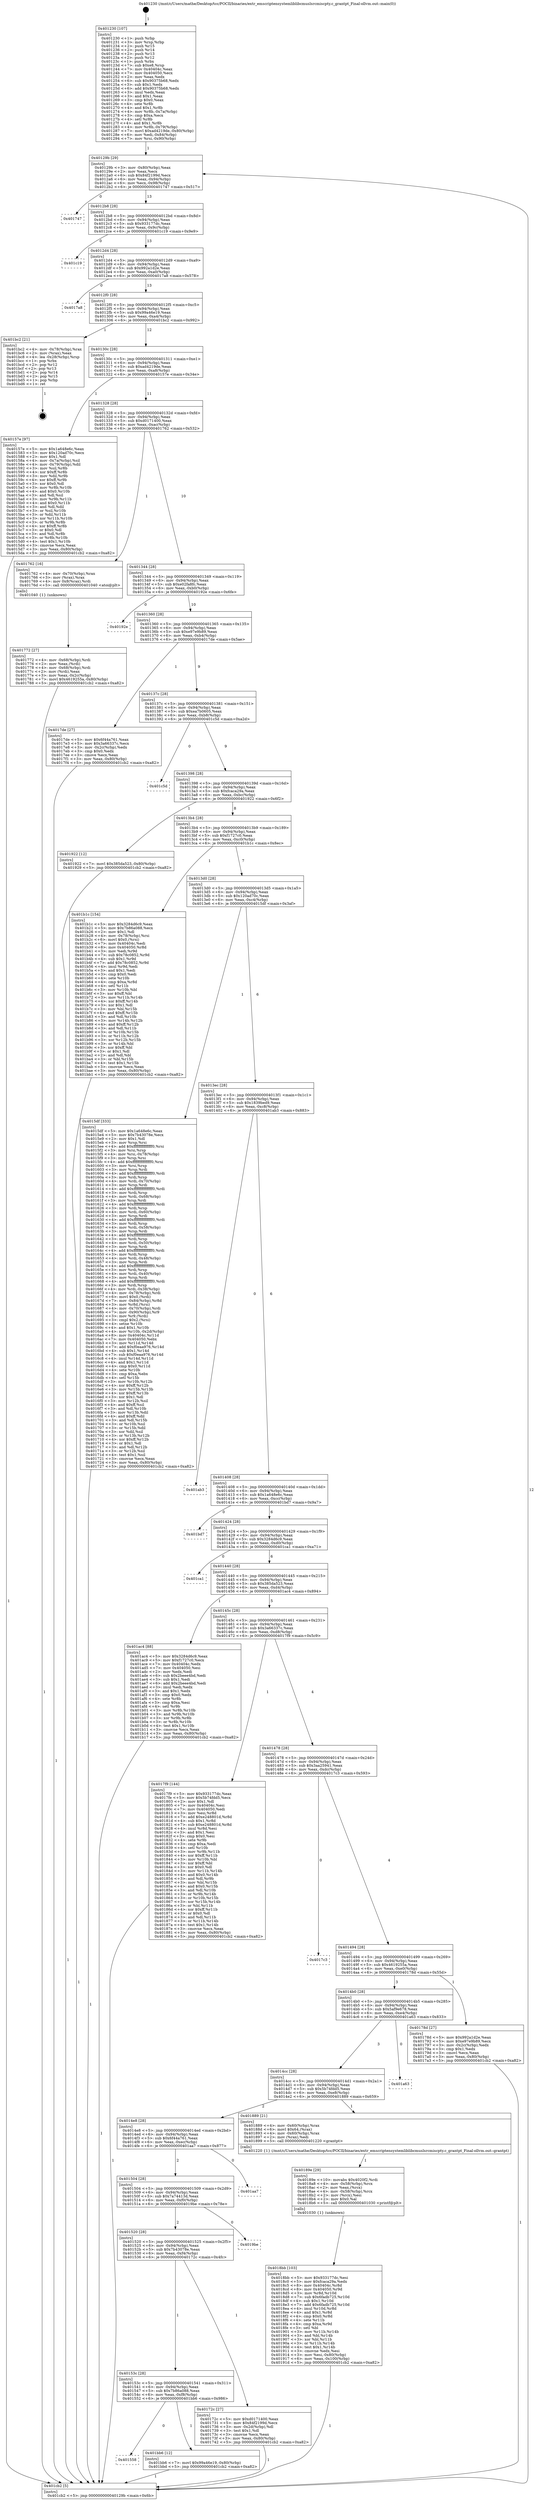 digraph "0x401230" {
  label = "0x401230 (/mnt/c/Users/mathe/Desktop/tcc/POCII/binaries/extr_emscriptensystemliblibcmuslsrcmiscpty.c_grantpt_Final-ollvm.out::main(0))"
  labelloc = "t"
  node[shape=record]

  Entry [label="",width=0.3,height=0.3,shape=circle,fillcolor=black,style=filled]
  "0x40129b" [label="{
     0x40129b [29]\l
     | [instrs]\l
     &nbsp;&nbsp;0x40129b \<+3\>: mov -0x80(%rbp),%eax\l
     &nbsp;&nbsp;0x40129e \<+2\>: mov %eax,%ecx\l
     &nbsp;&nbsp;0x4012a0 \<+6\>: sub $0x84f2199d,%ecx\l
     &nbsp;&nbsp;0x4012a6 \<+6\>: mov %eax,-0x94(%rbp)\l
     &nbsp;&nbsp;0x4012ac \<+6\>: mov %ecx,-0x98(%rbp)\l
     &nbsp;&nbsp;0x4012b2 \<+6\>: je 0000000000401747 \<main+0x517\>\l
  }"]
  "0x401747" [label="{
     0x401747\l
  }", style=dashed]
  "0x4012b8" [label="{
     0x4012b8 [28]\l
     | [instrs]\l
     &nbsp;&nbsp;0x4012b8 \<+5\>: jmp 00000000004012bd \<main+0x8d\>\l
     &nbsp;&nbsp;0x4012bd \<+6\>: mov -0x94(%rbp),%eax\l
     &nbsp;&nbsp;0x4012c3 \<+5\>: sub $0x933177dc,%eax\l
     &nbsp;&nbsp;0x4012c8 \<+6\>: mov %eax,-0x9c(%rbp)\l
     &nbsp;&nbsp;0x4012ce \<+6\>: je 0000000000401c19 \<main+0x9e9\>\l
  }"]
  Exit [label="",width=0.3,height=0.3,shape=circle,fillcolor=black,style=filled,peripheries=2]
  "0x401c19" [label="{
     0x401c19\l
  }", style=dashed]
  "0x4012d4" [label="{
     0x4012d4 [28]\l
     | [instrs]\l
     &nbsp;&nbsp;0x4012d4 \<+5\>: jmp 00000000004012d9 \<main+0xa9\>\l
     &nbsp;&nbsp;0x4012d9 \<+6\>: mov -0x94(%rbp),%eax\l
     &nbsp;&nbsp;0x4012df \<+5\>: sub $0x992a1d2e,%eax\l
     &nbsp;&nbsp;0x4012e4 \<+6\>: mov %eax,-0xa0(%rbp)\l
     &nbsp;&nbsp;0x4012ea \<+6\>: je 00000000004017a8 \<main+0x578\>\l
  }"]
  "0x401558" [label="{
     0x401558\l
  }", style=dashed]
  "0x4017a8" [label="{
     0x4017a8\l
  }", style=dashed]
  "0x4012f0" [label="{
     0x4012f0 [28]\l
     | [instrs]\l
     &nbsp;&nbsp;0x4012f0 \<+5\>: jmp 00000000004012f5 \<main+0xc5\>\l
     &nbsp;&nbsp;0x4012f5 \<+6\>: mov -0x94(%rbp),%eax\l
     &nbsp;&nbsp;0x4012fb \<+5\>: sub $0x99a46e19,%eax\l
     &nbsp;&nbsp;0x401300 \<+6\>: mov %eax,-0xa4(%rbp)\l
     &nbsp;&nbsp;0x401306 \<+6\>: je 0000000000401bc2 \<main+0x992\>\l
  }"]
  "0x401bb6" [label="{
     0x401bb6 [12]\l
     | [instrs]\l
     &nbsp;&nbsp;0x401bb6 \<+7\>: movl $0x99a46e19,-0x80(%rbp)\l
     &nbsp;&nbsp;0x401bbd \<+5\>: jmp 0000000000401cb2 \<main+0xa82\>\l
  }"]
  "0x401bc2" [label="{
     0x401bc2 [21]\l
     | [instrs]\l
     &nbsp;&nbsp;0x401bc2 \<+4\>: mov -0x78(%rbp),%rax\l
     &nbsp;&nbsp;0x401bc6 \<+2\>: mov (%rax),%eax\l
     &nbsp;&nbsp;0x401bc8 \<+4\>: lea -0x28(%rbp),%rsp\l
     &nbsp;&nbsp;0x401bcc \<+1\>: pop %rbx\l
     &nbsp;&nbsp;0x401bcd \<+2\>: pop %r12\l
     &nbsp;&nbsp;0x401bcf \<+2\>: pop %r13\l
     &nbsp;&nbsp;0x401bd1 \<+2\>: pop %r14\l
     &nbsp;&nbsp;0x401bd3 \<+2\>: pop %r15\l
     &nbsp;&nbsp;0x401bd5 \<+1\>: pop %rbp\l
     &nbsp;&nbsp;0x401bd6 \<+1\>: ret\l
  }"]
  "0x40130c" [label="{
     0x40130c [28]\l
     | [instrs]\l
     &nbsp;&nbsp;0x40130c \<+5\>: jmp 0000000000401311 \<main+0xe1\>\l
     &nbsp;&nbsp;0x401311 \<+6\>: mov -0x94(%rbp),%eax\l
     &nbsp;&nbsp;0x401317 \<+5\>: sub $0xad4219de,%eax\l
     &nbsp;&nbsp;0x40131c \<+6\>: mov %eax,-0xa8(%rbp)\l
     &nbsp;&nbsp;0x401322 \<+6\>: je 000000000040157e \<main+0x34e\>\l
  }"]
  "0x4018bb" [label="{
     0x4018bb [103]\l
     | [instrs]\l
     &nbsp;&nbsp;0x4018bb \<+5\>: mov $0x933177dc,%esi\l
     &nbsp;&nbsp;0x4018c0 \<+5\>: mov $0xfcaca29a,%edx\l
     &nbsp;&nbsp;0x4018c5 \<+8\>: mov 0x40404c,%r8d\l
     &nbsp;&nbsp;0x4018cd \<+8\>: mov 0x404050,%r9d\l
     &nbsp;&nbsp;0x4018d5 \<+3\>: mov %r8d,%r10d\l
     &nbsp;&nbsp;0x4018d8 \<+7\>: sub $0x6fadb725,%r10d\l
     &nbsp;&nbsp;0x4018df \<+4\>: sub $0x1,%r10d\l
     &nbsp;&nbsp;0x4018e3 \<+7\>: add $0x6fadb725,%r10d\l
     &nbsp;&nbsp;0x4018ea \<+4\>: imul %r10d,%r8d\l
     &nbsp;&nbsp;0x4018ee \<+4\>: and $0x1,%r8d\l
     &nbsp;&nbsp;0x4018f2 \<+4\>: cmp $0x0,%r8d\l
     &nbsp;&nbsp;0x4018f6 \<+4\>: sete %r11b\l
     &nbsp;&nbsp;0x4018fa \<+4\>: cmp $0xa,%r9d\l
     &nbsp;&nbsp;0x4018fe \<+3\>: setl %bl\l
     &nbsp;&nbsp;0x401901 \<+3\>: mov %r11b,%r14b\l
     &nbsp;&nbsp;0x401904 \<+3\>: and %bl,%r14b\l
     &nbsp;&nbsp;0x401907 \<+3\>: xor %bl,%r11b\l
     &nbsp;&nbsp;0x40190a \<+3\>: or %r11b,%r14b\l
     &nbsp;&nbsp;0x40190d \<+4\>: test $0x1,%r14b\l
     &nbsp;&nbsp;0x401911 \<+3\>: cmovne %edx,%esi\l
     &nbsp;&nbsp;0x401914 \<+3\>: mov %esi,-0x80(%rbp)\l
     &nbsp;&nbsp;0x401917 \<+6\>: mov %eax,-0x100(%rbp)\l
     &nbsp;&nbsp;0x40191d \<+5\>: jmp 0000000000401cb2 \<main+0xa82\>\l
  }"]
  "0x40157e" [label="{
     0x40157e [97]\l
     | [instrs]\l
     &nbsp;&nbsp;0x40157e \<+5\>: mov $0x1a648e6c,%eax\l
     &nbsp;&nbsp;0x401583 \<+5\>: mov $0x120ad70c,%ecx\l
     &nbsp;&nbsp;0x401588 \<+2\>: mov $0x1,%dl\l
     &nbsp;&nbsp;0x40158a \<+4\>: mov -0x7a(%rbp),%sil\l
     &nbsp;&nbsp;0x40158e \<+4\>: mov -0x79(%rbp),%dil\l
     &nbsp;&nbsp;0x401592 \<+3\>: mov %sil,%r8b\l
     &nbsp;&nbsp;0x401595 \<+4\>: xor $0xff,%r8b\l
     &nbsp;&nbsp;0x401599 \<+3\>: mov %dil,%r9b\l
     &nbsp;&nbsp;0x40159c \<+4\>: xor $0xff,%r9b\l
     &nbsp;&nbsp;0x4015a0 \<+3\>: xor $0x0,%dl\l
     &nbsp;&nbsp;0x4015a3 \<+3\>: mov %r8b,%r10b\l
     &nbsp;&nbsp;0x4015a6 \<+4\>: and $0x0,%r10b\l
     &nbsp;&nbsp;0x4015aa \<+3\>: and %dl,%sil\l
     &nbsp;&nbsp;0x4015ad \<+3\>: mov %r9b,%r11b\l
     &nbsp;&nbsp;0x4015b0 \<+4\>: and $0x0,%r11b\l
     &nbsp;&nbsp;0x4015b4 \<+3\>: and %dl,%dil\l
     &nbsp;&nbsp;0x4015b7 \<+3\>: or %sil,%r10b\l
     &nbsp;&nbsp;0x4015ba \<+3\>: or %dil,%r11b\l
     &nbsp;&nbsp;0x4015bd \<+3\>: xor %r11b,%r10b\l
     &nbsp;&nbsp;0x4015c0 \<+3\>: or %r9b,%r8b\l
     &nbsp;&nbsp;0x4015c3 \<+4\>: xor $0xff,%r8b\l
     &nbsp;&nbsp;0x4015c7 \<+3\>: or $0x0,%dl\l
     &nbsp;&nbsp;0x4015ca \<+3\>: and %dl,%r8b\l
     &nbsp;&nbsp;0x4015cd \<+3\>: or %r8b,%r10b\l
     &nbsp;&nbsp;0x4015d0 \<+4\>: test $0x1,%r10b\l
     &nbsp;&nbsp;0x4015d4 \<+3\>: cmovne %ecx,%eax\l
     &nbsp;&nbsp;0x4015d7 \<+3\>: mov %eax,-0x80(%rbp)\l
     &nbsp;&nbsp;0x4015da \<+5\>: jmp 0000000000401cb2 \<main+0xa82\>\l
  }"]
  "0x401328" [label="{
     0x401328 [28]\l
     | [instrs]\l
     &nbsp;&nbsp;0x401328 \<+5\>: jmp 000000000040132d \<main+0xfd\>\l
     &nbsp;&nbsp;0x40132d \<+6\>: mov -0x94(%rbp),%eax\l
     &nbsp;&nbsp;0x401333 \<+5\>: sub $0xd0171400,%eax\l
     &nbsp;&nbsp;0x401338 \<+6\>: mov %eax,-0xac(%rbp)\l
     &nbsp;&nbsp;0x40133e \<+6\>: je 0000000000401762 \<main+0x532\>\l
  }"]
  "0x401cb2" [label="{
     0x401cb2 [5]\l
     | [instrs]\l
     &nbsp;&nbsp;0x401cb2 \<+5\>: jmp 000000000040129b \<main+0x6b\>\l
  }"]
  "0x401230" [label="{
     0x401230 [107]\l
     | [instrs]\l
     &nbsp;&nbsp;0x401230 \<+1\>: push %rbp\l
     &nbsp;&nbsp;0x401231 \<+3\>: mov %rsp,%rbp\l
     &nbsp;&nbsp;0x401234 \<+2\>: push %r15\l
     &nbsp;&nbsp;0x401236 \<+2\>: push %r14\l
     &nbsp;&nbsp;0x401238 \<+2\>: push %r13\l
     &nbsp;&nbsp;0x40123a \<+2\>: push %r12\l
     &nbsp;&nbsp;0x40123c \<+1\>: push %rbx\l
     &nbsp;&nbsp;0x40123d \<+7\>: sub $0xe8,%rsp\l
     &nbsp;&nbsp;0x401244 \<+7\>: mov 0x40404c,%eax\l
     &nbsp;&nbsp;0x40124b \<+7\>: mov 0x404050,%ecx\l
     &nbsp;&nbsp;0x401252 \<+2\>: mov %eax,%edx\l
     &nbsp;&nbsp;0x401254 \<+6\>: sub $0x90375b68,%edx\l
     &nbsp;&nbsp;0x40125a \<+3\>: sub $0x1,%edx\l
     &nbsp;&nbsp;0x40125d \<+6\>: add $0x90375b68,%edx\l
     &nbsp;&nbsp;0x401263 \<+3\>: imul %edx,%eax\l
     &nbsp;&nbsp;0x401266 \<+3\>: and $0x1,%eax\l
     &nbsp;&nbsp;0x401269 \<+3\>: cmp $0x0,%eax\l
     &nbsp;&nbsp;0x40126c \<+4\>: sete %r8b\l
     &nbsp;&nbsp;0x401270 \<+4\>: and $0x1,%r8b\l
     &nbsp;&nbsp;0x401274 \<+4\>: mov %r8b,-0x7a(%rbp)\l
     &nbsp;&nbsp;0x401278 \<+3\>: cmp $0xa,%ecx\l
     &nbsp;&nbsp;0x40127b \<+4\>: setl %r8b\l
     &nbsp;&nbsp;0x40127f \<+4\>: and $0x1,%r8b\l
     &nbsp;&nbsp;0x401283 \<+4\>: mov %r8b,-0x79(%rbp)\l
     &nbsp;&nbsp;0x401287 \<+7\>: movl $0xad4219de,-0x80(%rbp)\l
     &nbsp;&nbsp;0x40128e \<+6\>: mov %edi,-0x84(%rbp)\l
     &nbsp;&nbsp;0x401294 \<+7\>: mov %rsi,-0x90(%rbp)\l
  }"]
  "0x40189e" [label="{
     0x40189e [29]\l
     | [instrs]\l
     &nbsp;&nbsp;0x40189e \<+10\>: movabs $0x4020f2,%rdi\l
     &nbsp;&nbsp;0x4018a8 \<+4\>: mov -0x58(%rbp),%rcx\l
     &nbsp;&nbsp;0x4018ac \<+2\>: mov %eax,(%rcx)\l
     &nbsp;&nbsp;0x4018ae \<+4\>: mov -0x58(%rbp),%rcx\l
     &nbsp;&nbsp;0x4018b2 \<+2\>: mov (%rcx),%esi\l
     &nbsp;&nbsp;0x4018b4 \<+2\>: mov $0x0,%al\l
     &nbsp;&nbsp;0x4018b6 \<+5\>: call 0000000000401030 \<printf@plt\>\l
     | [calls]\l
     &nbsp;&nbsp;0x401030 \{1\} (unknown)\l
  }"]
  "0x401762" [label="{
     0x401762 [16]\l
     | [instrs]\l
     &nbsp;&nbsp;0x401762 \<+4\>: mov -0x70(%rbp),%rax\l
     &nbsp;&nbsp;0x401766 \<+3\>: mov (%rax),%rax\l
     &nbsp;&nbsp;0x401769 \<+4\>: mov 0x8(%rax),%rdi\l
     &nbsp;&nbsp;0x40176d \<+5\>: call 0000000000401040 \<atoi@plt\>\l
     | [calls]\l
     &nbsp;&nbsp;0x401040 \{1\} (unknown)\l
  }"]
  "0x401344" [label="{
     0x401344 [28]\l
     | [instrs]\l
     &nbsp;&nbsp;0x401344 \<+5\>: jmp 0000000000401349 \<main+0x119\>\l
     &nbsp;&nbsp;0x401349 \<+6\>: mov -0x94(%rbp),%eax\l
     &nbsp;&nbsp;0x40134f \<+5\>: sub $0xe02fa8fc,%eax\l
     &nbsp;&nbsp;0x401354 \<+6\>: mov %eax,-0xb0(%rbp)\l
     &nbsp;&nbsp;0x40135a \<+6\>: je 000000000040192e \<main+0x6fe\>\l
  }"]
  "0x401772" [label="{
     0x401772 [27]\l
     | [instrs]\l
     &nbsp;&nbsp;0x401772 \<+4\>: mov -0x68(%rbp),%rdi\l
     &nbsp;&nbsp;0x401776 \<+2\>: mov %eax,(%rdi)\l
     &nbsp;&nbsp;0x401778 \<+4\>: mov -0x68(%rbp),%rdi\l
     &nbsp;&nbsp;0x40177c \<+2\>: mov (%rdi),%eax\l
     &nbsp;&nbsp;0x40177e \<+3\>: mov %eax,-0x2c(%rbp)\l
     &nbsp;&nbsp;0x401781 \<+7\>: movl $0x4619255a,-0x80(%rbp)\l
     &nbsp;&nbsp;0x401788 \<+5\>: jmp 0000000000401cb2 \<main+0xa82\>\l
  }"]
  "0x40192e" [label="{
     0x40192e\l
  }", style=dashed]
  "0x401360" [label="{
     0x401360 [28]\l
     | [instrs]\l
     &nbsp;&nbsp;0x401360 \<+5\>: jmp 0000000000401365 \<main+0x135\>\l
     &nbsp;&nbsp;0x401365 \<+6\>: mov -0x94(%rbp),%eax\l
     &nbsp;&nbsp;0x40136b \<+5\>: sub $0xe97e9b89,%eax\l
     &nbsp;&nbsp;0x401370 \<+6\>: mov %eax,-0xb4(%rbp)\l
     &nbsp;&nbsp;0x401376 \<+6\>: je 00000000004017de \<main+0x5ae\>\l
  }"]
  "0x40153c" [label="{
     0x40153c [28]\l
     | [instrs]\l
     &nbsp;&nbsp;0x40153c \<+5\>: jmp 0000000000401541 \<main+0x311\>\l
     &nbsp;&nbsp;0x401541 \<+6\>: mov -0x94(%rbp),%eax\l
     &nbsp;&nbsp;0x401547 \<+5\>: sub $0x7b86a088,%eax\l
     &nbsp;&nbsp;0x40154c \<+6\>: mov %eax,-0xf8(%rbp)\l
     &nbsp;&nbsp;0x401552 \<+6\>: je 0000000000401bb6 \<main+0x986\>\l
  }"]
  "0x4017de" [label="{
     0x4017de [27]\l
     | [instrs]\l
     &nbsp;&nbsp;0x4017de \<+5\>: mov $0x6f44a761,%eax\l
     &nbsp;&nbsp;0x4017e3 \<+5\>: mov $0x3a66337c,%ecx\l
     &nbsp;&nbsp;0x4017e8 \<+3\>: mov -0x2c(%rbp),%edx\l
     &nbsp;&nbsp;0x4017eb \<+3\>: cmp $0x0,%edx\l
     &nbsp;&nbsp;0x4017ee \<+3\>: cmove %ecx,%eax\l
     &nbsp;&nbsp;0x4017f1 \<+3\>: mov %eax,-0x80(%rbp)\l
     &nbsp;&nbsp;0x4017f4 \<+5\>: jmp 0000000000401cb2 \<main+0xa82\>\l
  }"]
  "0x40137c" [label="{
     0x40137c [28]\l
     | [instrs]\l
     &nbsp;&nbsp;0x40137c \<+5\>: jmp 0000000000401381 \<main+0x151\>\l
     &nbsp;&nbsp;0x401381 \<+6\>: mov -0x94(%rbp),%eax\l
     &nbsp;&nbsp;0x401387 \<+5\>: sub $0xea7b0605,%eax\l
     &nbsp;&nbsp;0x40138c \<+6\>: mov %eax,-0xb8(%rbp)\l
     &nbsp;&nbsp;0x401392 \<+6\>: je 0000000000401c5d \<main+0xa2d\>\l
  }"]
  "0x40172c" [label="{
     0x40172c [27]\l
     | [instrs]\l
     &nbsp;&nbsp;0x40172c \<+5\>: mov $0xd0171400,%eax\l
     &nbsp;&nbsp;0x401731 \<+5\>: mov $0x84f2199d,%ecx\l
     &nbsp;&nbsp;0x401736 \<+3\>: mov -0x2d(%rbp),%dl\l
     &nbsp;&nbsp;0x401739 \<+3\>: test $0x1,%dl\l
     &nbsp;&nbsp;0x40173c \<+3\>: cmovne %ecx,%eax\l
     &nbsp;&nbsp;0x40173f \<+3\>: mov %eax,-0x80(%rbp)\l
     &nbsp;&nbsp;0x401742 \<+5\>: jmp 0000000000401cb2 \<main+0xa82\>\l
  }"]
  "0x401c5d" [label="{
     0x401c5d\l
  }", style=dashed]
  "0x401398" [label="{
     0x401398 [28]\l
     | [instrs]\l
     &nbsp;&nbsp;0x401398 \<+5\>: jmp 000000000040139d \<main+0x16d\>\l
     &nbsp;&nbsp;0x40139d \<+6\>: mov -0x94(%rbp),%eax\l
     &nbsp;&nbsp;0x4013a3 \<+5\>: sub $0xfcaca29a,%eax\l
     &nbsp;&nbsp;0x4013a8 \<+6\>: mov %eax,-0xbc(%rbp)\l
     &nbsp;&nbsp;0x4013ae \<+6\>: je 0000000000401922 \<main+0x6f2\>\l
  }"]
  "0x401520" [label="{
     0x401520 [28]\l
     | [instrs]\l
     &nbsp;&nbsp;0x401520 \<+5\>: jmp 0000000000401525 \<main+0x2f5\>\l
     &nbsp;&nbsp;0x401525 \<+6\>: mov -0x94(%rbp),%eax\l
     &nbsp;&nbsp;0x40152b \<+5\>: sub $0x7b43078e,%eax\l
     &nbsp;&nbsp;0x401530 \<+6\>: mov %eax,-0xf4(%rbp)\l
     &nbsp;&nbsp;0x401536 \<+6\>: je 000000000040172c \<main+0x4fc\>\l
  }"]
  "0x401922" [label="{
     0x401922 [12]\l
     | [instrs]\l
     &nbsp;&nbsp;0x401922 \<+7\>: movl $0x385da523,-0x80(%rbp)\l
     &nbsp;&nbsp;0x401929 \<+5\>: jmp 0000000000401cb2 \<main+0xa82\>\l
  }"]
  "0x4013b4" [label="{
     0x4013b4 [28]\l
     | [instrs]\l
     &nbsp;&nbsp;0x4013b4 \<+5\>: jmp 00000000004013b9 \<main+0x189\>\l
     &nbsp;&nbsp;0x4013b9 \<+6\>: mov -0x94(%rbp),%eax\l
     &nbsp;&nbsp;0x4013bf \<+5\>: sub $0xf1727c0,%eax\l
     &nbsp;&nbsp;0x4013c4 \<+6\>: mov %eax,-0xc0(%rbp)\l
     &nbsp;&nbsp;0x4013ca \<+6\>: je 0000000000401b1c \<main+0x8ec\>\l
  }"]
  "0x4019be" [label="{
     0x4019be\l
  }", style=dashed]
  "0x401b1c" [label="{
     0x401b1c [154]\l
     | [instrs]\l
     &nbsp;&nbsp;0x401b1c \<+5\>: mov $0x3284d6c9,%eax\l
     &nbsp;&nbsp;0x401b21 \<+5\>: mov $0x7b86a088,%ecx\l
     &nbsp;&nbsp;0x401b26 \<+2\>: mov $0x1,%dl\l
     &nbsp;&nbsp;0x401b28 \<+4\>: mov -0x78(%rbp),%rsi\l
     &nbsp;&nbsp;0x401b2c \<+6\>: movl $0x0,(%rsi)\l
     &nbsp;&nbsp;0x401b32 \<+7\>: mov 0x40404c,%edi\l
     &nbsp;&nbsp;0x401b39 \<+8\>: mov 0x404050,%r8d\l
     &nbsp;&nbsp;0x401b41 \<+3\>: mov %edi,%r9d\l
     &nbsp;&nbsp;0x401b44 \<+7\>: sub $0x78c0852,%r9d\l
     &nbsp;&nbsp;0x401b4b \<+4\>: sub $0x1,%r9d\l
     &nbsp;&nbsp;0x401b4f \<+7\>: add $0x78c0852,%r9d\l
     &nbsp;&nbsp;0x401b56 \<+4\>: imul %r9d,%edi\l
     &nbsp;&nbsp;0x401b5a \<+3\>: and $0x1,%edi\l
     &nbsp;&nbsp;0x401b5d \<+3\>: cmp $0x0,%edi\l
     &nbsp;&nbsp;0x401b60 \<+4\>: sete %r10b\l
     &nbsp;&nbsp;0x401b64 \<+4\>: cmp $0xa,%r8d\l
     &nbsp;&nbsp;0x401b68 \<+4\>: setl %r11b\l
     &nbsp;&nbsp;0x401b6c \<+3\>: mov %r10b,%bl\l
     &nbsp;&nbsp;0x401b6f \<+3\>: xor $0xff,%bl\l
     &nbsp;&nbsp;0x401b72 \<+3\>: mov %r11b,%r14b\l
     &nbsp;&nbsp;0x401b75 \<+4\>: xor $0xff,%r14b\l
     &nbsp;&nbsp;0x401b79 \<+3\>: xor $0x1,%dl\l
     &nbsp;&nbsp;0x401b7c \<+3\>: mov %bl,%r15b\l
     &nbsp;&nbsp;0x401b7f \<+4\>: and $0xff,%r15b\l
     &nbsp;&nbsp;0x401b83 \<+3\>: and %dl,%r10b\l
     &nbsp;&nbsp;0x401b86 \<+3\>: mov %r14b,%r12b\l
     &nbsp;&nbsp;0x401b89 \<+4\>: and $0xff,%r12b\l
     &nbsp;&nbsp;0x401b8d \<+3\>: and %dl,%r11b\l
     &nbsp;&nbsp;0x401b90 \<+3\>: or %r10b,%r15b\l
     &nbsp;&nbsp;0x401b93 \<+3\>: or %r11b,%r12b\l
     &nbsp;&nbsp;0x401b96 \<+3\>: xor %r12b,%r15b\l
     &nbsp;&nbsp;0x401b99 \<+3\>: or %r14b,%bl\l
     &nbsp;&nbsp;0x401b9c \<+3\>: xor $0xff,%bl\l
     &nbsp;&nbsp;0x401b9f \<+3\>: or $0x1,%dl\l
     &nbsp;&nbsp;0x401ba2 \<+2\>: and %dl,%bl\l
     &nbsp;&nbsp;0x401ba4 \<+3\>: or %bl,%r15b\l
     &nbsp;&nbsp;0x401ba7 \<+4\>: test $0x1,%r15b\l
     &nbsp;&nbsp;0x401bab \<+3\>: cmovne %ecx,%eax\l
     &nbsp;&nbsp;0x401bae \<+3\>: mov %eax,-0x80(%rbp)\l
     &nbsp;&nbsp;0x401bb1 \<+5\>: jmp 0000000000401cb2 \<main+0xa82\>\l
  }"]
  "0x4013d0" [label="{
     0x4013d0 [28]\l
     | [instrs]\l
     &nbsp;&nbsp;0x4013d0 \<+5\>: jmp 00000000004013d5 \<main+0x1a5\>\l
     &nbsp;&nbsp;0x4013d5 \<+6\>: mov -0x94(%rbp),%eax\l
     &nbsp;&nbsp;0x4013db \<+5\>: sub $0x120ad70c,%eax\l
     &nbsp;&nbsp;0x4013e0 \<+6\>: mov %eax,-0xc4(%rbp)\l
     &nbsp;&nbsp;0x4013e6 \<+6\>: je 00000000004015df \<main+0x3af\>\l
  }"]
  "0x401504" [label="{
     0x401504 [28]\l
     | [instrs]\l
     &nbsp;&nbsp;0x401504 \<+5\>: jmp 0000000000401509 \<main+0x2d9\>\l
     &nbsp;&nbsp;0x401509 \<+6\>: mov -0x94(%rbp),%eax\l
     &nbsp;&nbsp;0x40150f \<+5\>: sub $0x7a74413d,%eax\l
     &nbsp;&nbsp;0x401514 \<+6\>: mov %eax,-0xf0(%rbp)\l
     &nbsp;&nbsp;0x40151a \<+6\>: je 00000000004019be \<main+0x78e\>\l
  }"]
  "0x4015df" [label="{
     0x4015df [333]\l
     | [instrs]\l
     &nbsp;&nbsp;0x4015df \<+5\>: mov $0x1a648e6c,%eax\l
     &nbsp;&nbsp;0x4015e4 \<+5\>: mov $0x7b43078e,%ecx\l
     &nbsp;&nbsp;0x4015e9 \<+2\>: mov $0x1,%dl\l
     &nbsp;&nbsp;0x4015eb \<+3\>: mov %rsp,%rsi\l
     &nbsp;&nbsp;0x4015ee \<+4\>: add $0xfffffffffffffff0,%rsi\l
     &nbsp;&nbsp;0x4015f2 \<+3\>: mov %rsi,%rsp\l
     &nbsp;&nbsp;0x4015f5 \<+4\>: mov %rsi,-0x78(%rbp)\l
     &nbsp;&nbsp;0x4015f9 \<+3\>: mov %rsp,%rsi\l
     &nbsp;&nbsp;0x4015fc \<+4\>: add $0xfffffffffffffff0,%rsi\l
     &nbsp;&nbsp;0x401600 \<+3\>: mov %rsi,%rsp\l
     &nbsp;&nbsp;0x401603 \<+3\>: mov %rsp,%rdi\l
     &nbsp;&nbsp;0x401606 \<+4\>: add $0xfffffffffffffff0,%rdi\l
     &nbsp;&nbsp;0x40160a \<+3\>: mov %rdi,%rsp\l
     &nbsp;&nbsp;0x40160d \<+4\>: mov %rdi,-0x70(%rbp)\l
     &nbsp;&nbsp;0x401611 \<+3\>: mov %rsp,%rdi\l
     &nbsp;&nbsp;0x401614 \<+4\>: add $0xfffffffffffffff0,%rdi\l
     &nbsp;&nbsp;0x401618 \<+3\>: mov %rdi,%rsp\l
     &nbsp;&nbsp;0x40161b \<+4\>: mov %rdi,-0x68(%rbp)\l
     &nbsp;&nbsp;0x40161f \<+3\>: mov %rsp,%rdi\l
     &nbsp;&nbsp;0x401622 \<+4\>: add $0xfffffffffffffff0,%rdi\l
     &nbsp;&nbsp;0x401626 \<+3\>: mov %rdi,%rsp\l
     &nbsp;&nbsp;0x401629 \<+4\>: mov %rdi,-0x60(%rbp)\l
     &nbsp;&nbsp;0x40162d \<+3\>: mov %rsp,%rdi\l
     &nbsp;&nbsp;0x401630 \<+4\>: add $0xfffffffffffffff0,%rdi\l
     &nbsp;&nbsp;0x401634 \<+3\>: mov %rdi,%rsp\l
     &nbsp;&nbsp;0x401637 \<+4\>: mov %rdi,-0x58(%rbp)\l
     &nbsp;&nbsp;0x40163b \<+3\>: mov %rsp,%rdi\l
     &nbsp;&nbsp;0x40163e \<+4\>: add $0xfffffffffffffff0,%rdi\l
     &nbsp;&nbsp;0x401642 \<+3\>: mov %rdi,%rsp\l
     &nbsp;&nbsp;0x401645 \<+4\>: mov %rdi,-0x50(%rbp)\l
     &nbsp;&nbsp;0x401649 \<+3\>: mov %rsp,%rdi\l
     &nbsp;&nbsp;0x40164c \<+4\>: add $0xfffffffffffffff0,%rdi\l
     &nbsp;&nbsp;0x401650 \<+3\>: mov %rdi,%rsp\l
     &nbsp;&nbsp;0x401653 \<+4\>: mov %rdi,-0x48(%rbp)\l
     &nbsp;&nbsp;0x401657 \<+3\>: mov %rsp,%rdi\l
     &nbsp;&nbsp;0x40165a \<+4\>: add $0xfffffffffffffff0,%rdi\l
     &nbsp;&nbsp;0x40165e \<+3\>: mov %rdi,%rsp\l
     &nbsp;&nbsp;0x401661 \<+4\>: mov %rdi,-0x40(%rbp)\l
     &nbsp;&nbsp;0x401665 \<+3\>: mov %rsp,%rdi\l
     &nbsp;&nbsp;0x401668 \<+4\>: add $0xfffffffffffffff0,%rdi\l
     &nbsp;&nbsp;0x40166c \<+3\>: mov %rdi,%rsp\l
     &nbsp;&nbsp;0x40166f \<+4\>: mov %rdi,-0x38(%rbp)\l
     &nbsp;&nbsp;0x401673 \<+4\>: mov -0x78(%rbp),%rdi\l
     &nbsp;&nbsp;0x401677 \<+6\>: movl $0x0,(%rdi)\l
     &nbsp;&nbsp;0x40167d \<+7\>: mov -0x84(%rbp),%r8d\l
     &nbsp;&nbsp;0x401684 \<+3\>: mov %r8d,(%rsi)\l
     &nbsp;&nbsp;0x401687 \<+4\>: mov -0x70(%rbp),%rdi\l
     &nbsp;&nbsp;0x40168b \<+7\>: mov -0x90(%rbp),%r9\l
     &nbsp;&nbsp;0x401692 \<+3\>: mov %r9,(%rdi)\l
     &nbsp;&nbsp;0x401695 \<+3\>: cmpl $0x2,(%rsi)\l
     &nbsp;&nbsp;0x401698 \<+4\>: setne %r10b\l
     &nbsp;&nbsp;0x40169c \<+4\>: and $0x1,%r10b\l
     &nbsp;&nbsp;0x4016a0 \<+4\>: mov %r10b,-0x2d(%rbp)\l
     &nbsp;&nbsp;0x4016a4 \<+8\>: mov 0x40404c,%r11d\l
     &nbsp;&nbsp;0x4016ac \<+7\>: mov 0x404050,%ebx\l
     &nbsp;&nbsp;0x4016b3 \<+3\>: mov %r11d,%r14d\l
     &nbsp;&nbsp;0x4016b6 \<+7\>: add $0xf0eaa976,%r14d\l
     &nbsp;&nbsp;0x4016bd \<+4\>: sub $0x1,%r14d\l
     &nbsp;&nbsp;0x4016c1 \<+7\>: sub $0xf0eaa976,%r14d\l
     &nbsp;&nbsp;0x4016c8 \<+4\>: imul %r14d,%r11d\l
     &nbsp;&nbsp;0x4016cc \<+4\>: and $0x1,%r11d\l
     &nbsp;&nbsp;0x4016d0 \<+4\>: cmp $0x0,%r11d\l
     &nbsp;&nbsp;0x4016d4 \<+4\>: sete %r10b\l
     &nbsp;&nbsp;0x4016d8 \<+3\>: cmp $0xa,%ebx\l
     &nbsp;&nbsp;0x4016db \<+4\>: setl %r15b\l
     &nbsp;&nbsp;0x4016df \<+3\>: mov %r10b,%r12b\l
     &nbsp;&nbsp;0x4016e2 \<+4\>: xor $0xff,%r12b\l
     &nbsp;&nbsp;0x4016e6 \<+3\>: mov %r15b,%r13b\l
     &nbsp;&nbsp;0x4016e9 \<+4\>: xor $0xff,%r13b\l
     &nbsp;&nbsp;0x4016ed \<+3\>: xor $0x1,%dl\l
     &nbsp;&nbsp;0x4016f0 \<+3\>: mov %r12b,%sil\l
     &nbsp;&nbsp;0x4016f3 \<+4\>: and $0xff,%sil\l
     &nbsp;&nbsp;0x4016f7 \<+3\>: and %dl,%r10b\l
     &nbsp;&nbsp;0x4016fa \<+3\>: mov %r13b,%dil\l
     &nbsp;&nbsp;0x4016fd \<+4\>: and $0xff,%dil\l
     &nbsp;&nbsp;0x401701 \<+3\>: and %dl,%r15b\l
     &nbsp;&nbsp;0x401704 \<+3\>: or %r10b,%sil\l
     &nbsp;&nbsp;0x401707 \<+3\>: or %r15b,%dil\l
     &nbsp;&nbsp;0x40170a \<+3\>: xor %dil,%sil\l
     &nbsp;&nbsp;0x40170d \<+3\>: or %r13b,%r12b\l
     &nbsp;&nbsp;0x401710 \<+4\>: xor $0xff,%r12b\l
     &nbsp;&nbsp;0x401714 \<+3\>: or $0x1,%dl\l
     &nbsp;&nbsp;0x401717 \<+3\>: and %dl,%r12b\l
     &nbsp;&nbsp;0x40171a \<+3\>: or %r12b,%sil\l
     &nbsp;&nbsp;0x40171d \<+4\>: test $0x1,%sil\l
     &nbsp;&nbsp;0x401721 \<+3\>: cmovne %ecx,%eax\l
     &nbsp;&nbsp;0x401724 \<+3\>: mov %eax,-0x80(%rbp)\l
     &nbsp;&nbsp;0x401727 \<+5\>: jmp 0000000000401cb2 \<main+0xa82\>\l
  }"]
  "0x4013ec" [label="{
     0x4013ec [28]\l
     | [instrs]\l
     &nbsp;&nbsp;0x4013ec \<+5\>: jmp 00000000004013f1 \<main+0x1c1\>\l
     &nbsp;&nbsp;0x4013f1 \<+6\>: mov -0x94(%rbp),%eax\l
     &nbsp;&nbsp;0x4013f7 \<+5\>: sub $0x1839bed9,%eax\l
     &nbsp;&nbsp;0x4013fc \<+6\>: mov %eax,-0xc8(%rbp)\l
     &nbsp;&nbsp;0x401402 \<+6\>: je 0000000000401ab3 \<main+0x883\>\l
  }"]
  "0x401aa7" [label="{
     0x401aa7\l
  }", style=dashed]
  "0x4014e8" [label="{
     0x4014e8 [28]\l
     | [instrs]\l
     &nbsp;&nbsp;0x4014e8 \<+5\>: jmp 00000000004014ed \<main+0x2bd\>\l
     &nbsp;&nbsp;0x4014ed \<+6\>: mov -0x94(%rbp),%eax\l
     &nbsp;&nbsp;0x4014f3 \<+5\>: sub $0x6f44a761,%eax\l
     &nbsp;&nbsp;0x4014f8 \<+6\>: mov %eax,-0xec(%rbp)\l
     &nbsp;&nbsp;0x4014fe \<+6\>: je 0000000000401aa7 \<main+0x877\>\l
  }"]
  "0x401ab3" [label="{
     0x401ab3\l
  }", style=dashed]
  "0x401408" [label="{
     0x401408 [28]\l
     | [instrs]\l
     &nbsp;&nbsp;0x401408 \<+5\>: jmp 000000000040140d \<main+0x1dd\>\l
     &nbsp;&nbsp;0x40140d \<+6\>: mov -0x94(%rbp),%eax\l
     &nbsp;&nbsp;0x401413 \<+5\>: sub $0x1a648e6c,%eax\l
     &nbsp;&nbsp;0x401418 \<+6\>: mov %eax,-0xcc(%rbp)\l
     &nbsp;&nbsp;0x40141e \<+6\>: je 0000000000401bd7 \<main+0x9a7\>\l
  }"]
  "0x401889" [label="{
     0x401889 [21]\l
     | [instrs]\l
     &nbsp;&nbsp;0x401889 \<+4\>: mov -0x60(%rbp),%rax\l
     &nbsp;&nbsp;0x40188d \<+6\>: movl $0x64,(%rax)\l
     &nbsp;&nbsp;0x401893 \<+4\>: mov -0x60(%rbp),%rax\l
     &nbsp;&nbsp;0x401897 \<+2\>: mov (%rax),%edi\l
     &nbsp;&nbsp;0x401899 \<+5\>: call 0000000000401220 \<grantpt\>\l
     | [calls]\l
     &nbsp;&nbsp;0x401220 \{1\} (/mnt/c/Users/mathe/Desktop/tcc/POCII/binaries/extr_emscriptensystemliblibcmuslsrcmiscpty.c_grantpt_Final-ollvm.out::grantpt)\l
  }"]
  "0x401bd7" [label="{
     0x401bd7\l
  }", style=dashed]
  "0x401424" [label="{
     0x401424 [28]\l
     | [instrs]\l
     &nbsp;&nbsp;0x401424 \<+5\>: jmp 0000000000401429 \<main+0x1f9\>\l
     &nbsp;&nbsp;0x401429 \<+6\>: mov -0x94(%rbp),%eax\l
     &nbsp;&nbsp;0x40142f \<+5\>: sub $0x3284d6c9,%eax\l
     &nbsp;&nbsp;0x401434 \<+6\>: mov %eax,-0xd0(%rbp)\l
     &nbsp;&nbsp;0x40143a \<+6\>: je 0000000000401ca1 \<main+0xa71\>\l
  }"]
  "0x4014cc" [label="{
     0x4014cc [28]\l
     | [instrs]\l
     &nbsp;&nbsp;0x4014cc \<+5\>: jmp 00000000004014d1 \<main+0x2a1\>\l
     &nbsp;&nbsp;0x4014d1 \<+6\>: mov -0x94(%rbp),%eax\l
     &nbsp;&nbsp;0x4014d7 \<+5\>: sub $0x5b74fdd5,%eax\l
     &nbsp;&nbsp;0x4014dc \<+6\>: mov %eax,-0xe8(%rbp)\l
     &nbsp;&nbsp;0x4014e2 \<+6\>: je 0000000000401889 \<main+0x659\>\l
  }"]
  "0x401ca1" [label="{
     0x401ca1\l
  }", style=dashed]
  "0x401440" [label="{
     0x401440 [28]\l
     | [instrs]\l
     &nbsp;&nbsp;0x401440 \<+5\>: jmp 0000000000401445 \<main+0x215\>\l
     &nbsp;&nbsp;0x401445 \<+6\>: mov -0x94(%rbp),%eax\l
     &nbsp;&nbsp;0x40144b \<+5\>: sub $0x385da523,%eax\l
     &nbsp;&nbsp;0x401450 \<+6\>: mov %eax,-0xd4(%rbp)\l
     &nbsp;&nbsp;0x401456 \<+6\>: je 0000000000401ac4 \<main+0x894\>\l
  }"]
  "0x401a63" [label="{
     0x401a63\l
  }", style=dashed]
  "0x401ac4" [label="{
     0x401ac4 [88]\l
     | [instrs]\l
     &nbsp;&nbsp;0x401ac4 \<+5\>: mov $0x3284d6c9,%eax\l
     &nbsp;&nbsp;0x401ac9 \<+5\>: mov $0xf1727c0,%ecx\l
     &nbsp;&nbsp;0x401ace \<+7\>: mov 0x40404c,%edx\l
     &nbsp;&nbsp;0x401ad5 \<+7\>: mov 0x404050,%esi\l
     &nbsp;&nbsp;0x401adc \<+2\>: mov %edx,%edi\l
     &nbsp;&nbsp;0x401ade \<+6\>: sub $0x2beee4bd,%edi\l
     &nbsp;&nbsp;0x401ae4 \<+3\>: sub $0x1,%edi\l
     &nbsp;&nbsp;0x401ae7 \<+6\>: add $0x2beee4bd,%edi\l
     &nbsp;&nbsp;0x401aed \<+3\>: imul %edi,%edx\l
     &nbsp;&nbsp;0x401af0 \<+3\>: and $0x1,%edx\l
     &nbsp;&nbsp;0x401af3 \<+3\>: cmp $0x0,%edx\l
     &nbsp;&nbsp;0x401af6 \<+4\>: sete %r8b\l
     &nbsp;&nbsp;0x401afa \<+3\>: cmp $0xa,%esi\l
     &nbsp;&nbsp;0x401afd \<+4\>: setl %r9b\l
     &nbsp;&nbsp;0x401b01 \<+3\>: mov %r8b,%r10b\l
     &nbsp;&nbsp;0x401b04 \<+3\>: and %r9b,%r10b\l
     &nbsp;&nbsp;0x401b07 \<+3\>: xor %r9b,%r8b\l
     &nbsp;&nbsp;0x401b0a \<+3\>: or %r8b,%r10b\l
     &nbsp;&nbsp;0x401b0d \<+4\>: test $0x1,%r10b\l
     &nbsp;&nbsp;0x401b11 \<+3\>: cmovne %ecx,%eax\l
     &nbsp;&nbsp;0x401b14 \<+3\>: mov %eax,-0x80(%rbp)\l
     &nbsp;&nbsp;0x401b17 \<+5\>: jmp 0000000000401cb2 \<main+0xa82\>\l
  }"]
  "0x40145c" [label="{
     0x40145c [28]\l
     | [instrs]\l
     &nbsp;&nbsp;0x40145c \<+5\>: jmp 0000000000401461 \<main+0x231\>\l
     &nbsp;&nbsp;0x401461 \<+6\>: mov -0x94(%rbp),%eax\l
     &nbsp;&nbsp;0x401467 \<+5\>: sub $0x3a66337c,%eax\l
     &nbsp;&nbsp;0x40146c \<+6\>: mov %eax,-0xd8(%rbp)\l
     &nbsp;&nbsp;0x401472 \<+6\>: je 00000000004017f9 \<main+0x5c9\>\l
  }"]
  "0x4014b0" [label="{
     0x4014b0 [28]\l
     | [instrs]\l
     &nbsp;&nbsp;0x4014b0 \<+5\>: jmp 00000000004014b5 \<main+0x285\>\l
     &nbsp;&nbsp;0x4014b5 \<+6\>: mov -0x94(%rbp),%eax\l
     &nbsp;&nbsp;0x4014bb \<+5\>: sub $0x5af9e678,%eax\l
     &nbsp;&nbsp;0x4014c0 \<+6\>: mov %eax,-0xe4(%rbp)\l
     &nbsp;&nbsp;0x4014c6 \<+6\>: je 0000000000401a63 \<main+0x833\>\l
  }"]
  "0x4017f9" [label="{
     0x4017f9 [144]\l
     | [instrs]\l
     &nbsp;&nbsp;0x4017f9 \<+5\>: mov $0x933177dc,%eax\l
     &nbsp;&nbsp;0x4017fe \<+5\>: mov $0x5b74fdd5,%ecx\l
     &nbsp;&nbsp;0x401803 \<+2\>: mov $0x1,%dl\l
     &nbsp;&nbsp;0x401805 \<+7\>: mov 0x40404c,%esi\l
     &nbsp;&nbsp;0x40180c \<+7\>: mov 0x404050,%edi\l
     &nbsp;&nbsp;0x401813 \<+3\>: mov %esi,%r8d\l
     &nbsp;&nbsp;0x401816 \<+7\>: add $0xe248801d,%r8d\l
     &nbsp;&nbsp;0x40181d \<+4\>: sub $0x1,%r8d\l
     &nbsp;&nbsp;0x401821 \<+7\>: sub $0xe248801d,%r8d\l
     &nbsp;&nbsp;0x401828 \<+4\>: imul %r8d,%esi\l
     &nbsp;&nbsp;0x40182c \<+3\>: and $0x1,%esi\l
     &nbsp;&nbsp;0x40182f \<+3\>: cmp $0x0,%esi\l
     &nbsp;&nbsp;0x401832 \<+4\>: sete %r9b\l
     &nbsp;&nbsp;0x401836 \<+3\>: cmp $0xa,%edi\l
     &nbsp;&nbsp;0x401839 \<+4\>: setl %r10b\l
     &nbsp;&nbsp;0x40183d \<+3\>: mov %r9b,%r11b\l
     &nbsp;&nbsp;0x401840 \<+4\>: xor $0xff,%r11b\l
     &nbsp;&nbsp;0x401844 \<+3\>: mov %r10b,%bl\l
     &nbsp;&nbsp;0x401847 \<+3\>: xor $0xff,%bl\l
     &nbsp;&nbsp;0x40184a \<+3\>: xor $0x0,%dl\l
     &nbsp;&nbsp;0x40184d \<+3\>: mov %r11b,%r14b\l
     &nbsp;&nbsp;0x401850 \<+4\>: and $0x0,%r14b\l
     &nbsp;&nbsp;0x401854 \<+3\>: and %dl,%r9b\l
     &nbsp;&nbsp;0x401857 \<+3\>: mov %bl,%r15b\l
     &nbsp;&nbsp;0x40185a \<+4\>: and $0x0,%r15b\l
     &nbsp;&nbsp;0x40185e \<+3\>: and %dl,%r10b\l
     &nbsp;&nbsp;0x401861 \<+3\>: or %r9b,%r14b\l
     &nbsp;&nbsp;0x401864 \<+3\>: or %r10b,%r15b\l
     &nbsp;&nbsp;0x401867 \<+3\>: xor %r15b,%r14b\l
     &nbsp;&nbsp;0x40186a \<+3\>: or %bl,%r11b\l
     &nbsp;&nbsp;0x40186d \<+4\>: xor $0xff,%r11b\l
     &nbsp;&nbsp;0x401871 \<+3\>: or $0x0,%dl\l
     &nbsp;&nbsp;0x401874 \<+3\>: and %dl,%r11b\l
     &nbsp;&nbsp;0x401877 \<+3\>: or %r11b,%r14b\l
     &nbsp;&nbsp;0x40187a \<+4\>: test $0x1,%r14b\l
     &nbsp;&nbsp;0x40187e \<+3\>: cmovne %ecx,%eax\l
     &nbsp;&nbsp;0x401881 \<+3\>: mov %eax,-0x80(%rbp)\l
     &nbsp;&nbsp;0x401884 \<+5\>: jmp 0000000000401cb2 \<main+0xa82\>\l
  }"]
  "0x401478" [label="{
     0x401478 [28]\l
     | [instrs]\l
     &nbsp;&nbsp;0x401478 \<+5\>: jmp 000000000040147d \<main+0x24d\>\l
     &nbsp;&nbsp;0x40147d \<+6\>: mov -0x94(%rbp),%eax\l
     &nbsp;&nbsp;0x401483 \<+5\>: sub $0x3aa25941,%eax\l
     &nbsp;&nbsp;0x401488 \<+6\>: mov %eax,-0xdc(%rbp)\l
     &nbsp;&nbsp;0x40148e \<+6\>: je 00000000004017c3 \<main+0x593\>\l
  }"]
  "0x40178d" [label="{
     0x40178d [27]\l
     | [instrs]\l
     &nbsp;&nbsp;0x40178d \<+5\>: mov $0x992a1d2e,%eax\l
     &nbsp;&nbsp;0x401792 \<+5\>: mov $0xe97e9b89,%ecx\l
     &nbsp;&nbsp;0x401797 \<+3\>: mov -0x2c(%rbp),%edx\l
     &nbsp;&nbsp;0x40179a \<+3\>: cmp $0x1,%edx\l
     &nbsp;&nbsp;0x40179d \<+3\>: cmovl %ecx,%eax\l
     &nbsp;&nbsp;0x4017a0 \<+3\>: mov %eax,-0x80(%rbp)\l
     &nbsp;&nbsp;0x4017a3 \<+5\>: jmp 0000000000401cb2 \<main+0xa82\>\l
  }"]
  "0x4017c3" [label="{
     0x4017c3\l
  }", style=dashed]
  "0x401494" [label="{
     0x401494 [28]\l
     | [instrs]\l
     &nbsp;&nbsp;0x401494 \<+5\>: jmp 0000000000401499 \<main+0x269\>\l
     &nbsp;&nbsp;0x401499 \<+6\>: mov -0x94(%rbp),%eax\l
     &nbsp;&nbsp;0x40149f \<+5\>: sub $0x4619255a,%eax\l
     &nbsp;&nbsp;0x4014a4 \<+6\>: mov %eax,-0xe0(%rbp)\l
     &nbsp;&nbsp;0x4014aa \<+6\>: je 000000000040178d \<main+0x55d\>\l
  }"]
  Entry -> "0x401230" [label=" 1"]
  "0x40129b" -> "0x401747" [label=" 0"]
  "0x40129b" -> "0x4012b8" [label=" 13"]
  "0x401bc2" -> Exit [label=" 1"]
  "0x4012b8" -> "0x401c19" [label=" 0"]
  "0x4012b8" -> "0x4012d4" [label=" 13"]
  "0x401bb6" -> "0x401cb2" [label=" 1"]
  "0x4012d4" -> "0x4017a8" [label=" 0"]
  "0x4012d4" -> "0x4012f0" [label=" 13"]
  "0x40153c" -> "0x401558" [label=" 0"]
  "0x4012f0" -> "0x401bc2" [label=" 1"]
  "0x4012f0" -> "0x40130c" [label=" 12"]
  "0x40153c" -> "0x401bb6" [label=" 1"]
  "0x40130c" -> "0x40157e" [label=" 1"]
  "0x40130c" -> "0x401328" [label=" 11"]
  "0x40157e" -> "0x401cb2" [label=" 1"]
  "0x401230" -> "0x40129b" [label=" 1"]
  "0x401cb2" -> "0x40129b" [label=" 12"]
  "0x401b1c" -> "0x401cb2" [label=" 1"]
  "0x401328" -> "0x401762" [label=" 1"]
  "0x401328" -> "0x401344" [label=" 10"]
  "0x401ac4" -> "0x401cb2" [label=" 1"]
  "0x401344" -> "0x40192e" [label=" 0"]
  "0x401344" -> "0x401360" [label=" 10"]
  "0x401922" -> "0x401cb2" [label=" 1"]
  "0x401360" -> "0x4017de" [label=" 1"]
  "0x401360" -> "0x40137c" [label=" 9"]
  "0x4018bb" -> "0x401cb2" [label=" 1"]
  "0x40137c" -> "0x401c5d" [label=" 0"]
  "0x40137c" -> "0x401398" [label=" 9"]
  "0x40189e" -> "0x4018bb" [label=" 1"]
  "0x401398" -> "0x401922" [label=" 1"]
  "0x401398" -> "0x4013b4" [label=" 8"]
  "0x4017f9" -> "0x401cb2" [label=" 1"]
  "0x4013b4" -> "0x401b1c" [label=" 1"]
  "0x4013b4" -> "0x4013d0" [label=" 7"]
  "0x4017de" -> "0x401cb2" [label=" 1"]
  "0x4013d0" -> "0x4015df" [label=" 1"]
  "0x4013d0" -> "0x4013ec" [label=" 6"]
  "0x401772" -> "0x401cb2" [label=" 1"]
  "0x4015df" -> "0x401cb2" [label=" 1"]
  "0x401762" -> "0x401772" [label=" 1"]
  "0x4013ec" -> "0x401ab3" [label=" 0"]
  "0x4013ec" -> "0x401408" [label=" 6"]
  "0x401520" -> "0x40153c" [label=" 1"]
  "0x401408" -> "0x401bd7" [label=" 0"]
  "0x401408" -> "0x401424" [label=" 6"]
  "0x401520" -> "0x40172c" [label=" 1"]
  "0x401424" -> "0x401ca1" [label=" 0"]
  "0x401424" -> "0x401440" [label=" 6"]
  "0x401504" -> "0x401520" [label=" 2"]
  "0x401440" -> "0x401ac4" [label=" 1"]
  "0x401440" -> "0x40145c" [label=" 5"]
  "0x401504" -> "0x4019be" [label=" 0"]
  "0x40145c" -> "0x4017f9" [label=" 1"]
  "0x40145c" -> "0x401478" [label=" 4"]
  "0x4014e8" -> "0x401504" [label=" 2"]
  "0x401478" -> "0x4017c3" [label=" 0"]
  "0x401478" -> "0x401494" [label=" 4"]
  "0x4014e8" -> "0x401aa7" [label=" 0"]
  "0x401494" -> "0x40178d" [label=" 1"]
  "0x401494" -> "0x4014b0" [label=" 3"]
  "0x40178d" -> "0x401cb2" [label=" 1"]
  "0x4014b0" -> "0x401a63" [label=" 0"]
  "0x4014b0" -> "0x4014cc" [label=" 3"]
  "0x401889" -> "0x40189e" [label=" 1"]
  "0x4014cc" -> "0x401889" [label=" 1"]
  "0x4014cc" -> "0x4014e8" [label=" 2"]
  "0x40172c" -> "0x401cb2" [label=" 1"]
}
